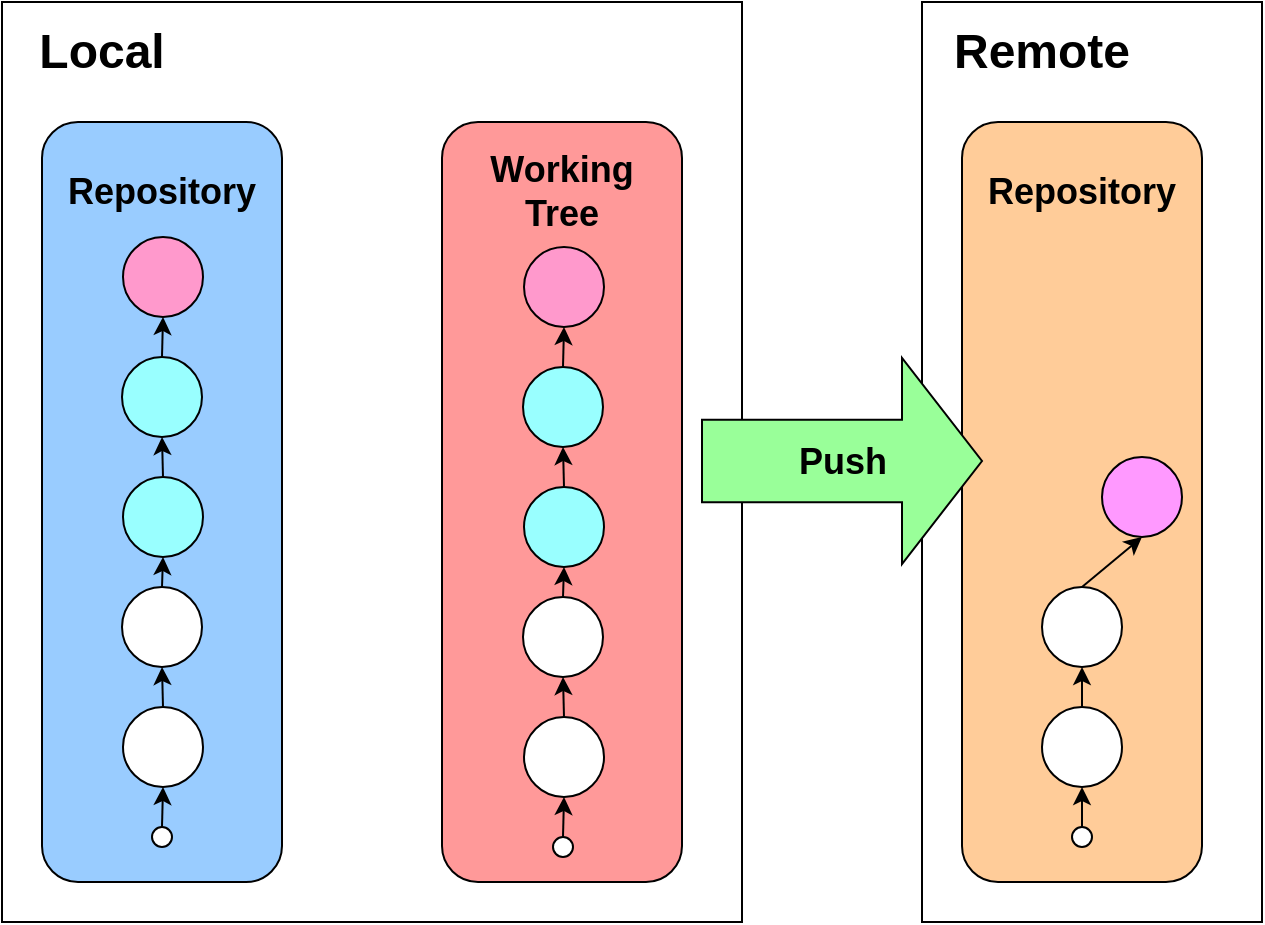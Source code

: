 <mxfile version="12.2.7" type="device" pages="1"><diagram id="WRBOo4TGnX6DETvovYu4" name="Page-1"><mxGraphModel dx="870" dy="414" grid="1" gridSize="10" guides="1" tooltips="1" connect="1" arrows="1" fold="1" page="1" pageScale="1" pageWidth="827" pageHeight="1169" math="0" shadow="0"><root><mxCell id="0"/><mxCell id="1" parent="0"/><mxCell id="8rNky09ULqv0GNwRWdFd-1" value="" style="rounded=0;whiteSpace=wrap;html=1;" vertex="1" parent="1"><mxGeometry x="20" y="20" width="370" height="460" as="geometry"/></mxCell><mxCell id="8rNky09ULqv0GNwRWdFd-2" value="&lt;font style=&quot;font-size: 24px&quot;&gt;&lt;b&gt;Local&lt;/b&gt;&lt;/font&gt;" style="text;html=1;strokeColor=none;fillColor=none;align=center;verticalAlign=middle;whiteSpace=wrap;rounded=0;" vertex="1" parent="1"><mxGeometry x="30" y="30" width="80" height="30" as="geometry"/></mxCell><mxCell id="8rNky09ULqv0GNwRWdFd-3" value="" style="rounded=1;whiteSpace=wrap;html=1;fillColor=#99CCFF;" vertex="1" parent="1"><mxGeometry x="40" y="80" width="120" height="380" as="geometry"/></mxCell><mxCell id="8rNky09ULqv0GNwRWdFd-4" value="&lt;font style=&quot;font-size: 18px&quot;&gt;&lt;b&gt;Repository&lt;/b&gt;&lt;/font&gt;" style="text;html=1;strokeColor=none;fillColor=none;align=center;verticalAlign=middle;whiteSpace=wrap;rounded=0;" vertex="1" parent="1"><mxGeometry x="45" y="100" width="110" height="30" as="geometry"/></mxCell><mxCell id="8rNky09ULqv0GNwRWdFd-5" value="" style="rounded=1;whiteSpace=wrap;html=1;fillColor=#FF9999;" vertex="1" parent="1"><mxGeometry x="240" y="80" width="120" height="380" as="geometry"/></mxCell><mxCell id="8rNky09ULqv0GNwRWdFd-6" value="&lt;font style=&quot;font-size: 18px&quot;&gt;&lt;b&gt;Working Tree&lt;/b&gt;&lt;/font&gt;" style="text;html=1;strokeColor=none;fillColor=none;align=center;verticalAlign=middle;whiteSpace=wrap;rounded=0;" vertex="1" parent="1"><mxGeometry x="255" y="90" width="90" height="50" as="geometry"/></mxCell><mxCell id="8rNky09ULqv0GNwRWdFd-7" value="" style="rounded=0;whiteSpace=wrap;html=1;" vertex="1" parent="1"><mxGeometry x="480" y="20" width="170" height="460" as="geometry"/></mxCell><mxCell id="8rNky09ULqv0GNwRWdFd-8" value="" style="rounded=1;whiteSpace=wrap;html=1;fillColor=#FFCC99;" vertex="1" parent="1"><mxGeometry x="500" y="80" width="120" height="380" as="geometry"/></mxCell><mxCell id="8rNky09ULqv0GNwRWdFd-9" value="&lt;font style=&quot;font-size: 24px&quot;&gt;&lt;b&gt;Remote&lt;/b&gt;&lt;/font&gt;" style="text;html=1;strokeColor=none;fillColor=none;align=center;verticalAlign=middle;whiteSpace=wrap;rounded=0;" vertex="1" parent="1"><mxGeometry x="490" y="30" width="100" height="30" as="geometry"/></mxCell><mxCell id="8rNky09ULqv0GNwRWdFd-10" value="&lt;font style=&quot;font-size: 18px&quot;&gt;&lt;b&gt;Repository&lt;/b&gt;&lt;/font&gt;" style="text;html=1;strokeColor=none;fillColor=none;align=center;verticalAlign=middle;whiteSpace=wrap;rounded=0;" vertex="1" parent="1"><mxGeometry x="505" y="100" width="110" height="30" as="geometry"/></mxCell><mxCell id="8rNky09ULqv0GNwRWdFd-11" value="" style="ellipse;whiteSpace=wrap;html=1;aspect=fixed;" vertex="1" parent="1"><mxGeometry x="295.5" y="437.5" width="10" height="10" as="geometry"/></mxCell><mxCell id="8rNky09ULqv0GNwRWdFd-12" value="" style="ellipse;whiteSpace=wrap;html=1;aspect=fixed;" vertex="1" parent="1"><mxGeometry x="281" y="377.5" width="40" height="40" as="geometry"/></mxCell><mxCell id="8rNky09ULqv0GNwRWdFd-13" value="" style="ellipse;whiteSpace=wrap;html=1;aspect=fixed;" vertex="1" parent="1"><mxGeometry x="280.5" y="317.5" width="40" height="40" as="geometry"/></mxCell><mxCell id="8rNky09ULqv0GNwRWdFd-14" value="" style="endArrow=classic;html=1;exitX=0.5;exitY=0;exitDx=0;exitDy=0;entryX=0.5;entryY=1;entryDx=0;entryDy=0;" edge="1" parent="1" source="8rNky09ULqv0GNwRWdFd-11" target="8rNky09ULqv0GNwRWdFd-12"><mxGeometry width="50" height="50" relative="1" as="geometry"><mxPoint x="160.5" y="407.5" as="sourcePoint"/><mxPoint x="210.5" y="357.5" as="targetPoint"/></mxGeometry></mxCell><mxCell id="8rNky09ULqv0GNwRWdFd-15" value="" style="endArrow=classic;html=1;exitX=0.5;exitY=0;exitDx=0;exitDy=0;entryX=0.5;entryY=1;entryDx=0;entryDy=0;" edge="1" parent="1" source="8rNky09ULqv0GNwRWdFd-12" target="8rNky09ULqv0GNwRWdFd-13"><mxGeometry width="50" height="50" relative="1" as="geometry"><mxPoint x="310.5" y="557.5" as="sourcePoint"/><mxPoint x="360.5" y="507.5" as="targetPoint"/></mxGeometry></mxCell><mxCell id="8rNky09ULqv0GNwRWdFd-21" value="" style="ellipse;whiteSpace=wrap;html=1;aspect=fixed;" vertex="1" parent="1"><mxGeometry x="555" y="432.5" width="10" height="10" as="geometry"/></mxCell><mxCell id="8rNky09ULqv0GNwRWdFd-22" value="" style="ellipse;whiteSpace=wrap;html=1;aspect=fixed;" vertex="1" parent="1"><mxGeometry x="540" y="372.5" width="40" height="40" as="geometry"/></mxCell><mxCell id="8rNky09ULqv0GNwRWdFd-23" value="" style="ellipse;whiteSpace=wrap;html=1;aspect=fixed;" vertex="1" parent="1"><mxGeometry x="540" y="312.5" width="40" height="40" as="geometry"/></mxCell><mxCell id="8rNky09ULqv0GNwRWdFd-24" value="" style="endArrow=classic;html=1;exitX=0.5;exitY=0;exitDx=0;exitDy=0;entryX=0.5;entryY=1;entryDx=0;entryDy=0;" edge="1" source="8rNky09ULqv0GNwRWdFd-21" target="8rNky09ULqv0GNwRWdFd-22" parent="1"><mxGeometry width="50" height="50" relative="1" as="geometry"><mxPoint x="420" y="402.5" as="sourcePoint"/><mxPoint x="470" y="352.5" as="targetPoint"/></mxGeometry></mxCell><mxCell id="8rNky09ULqv0GNwRWdFd-25" value="" style="endArrow=classic;html=1;exitX=0.5;exitY=0;exitDx=0;exitDy=0;entryX=0.5;entryY=1;entryDx=0;entryDy=0;" edge="1" source="8rNky09ULqv0GNwRWdFd-22" target="8rNky09ULqv0GNwRWdFd-23" parent="1"><mxGeometry width="50" height="50" relative="1" as="geometry"><mxPoint x="570" y="552.5" as="sourcePoint"/><mxPoint x="620" y="502.5" as="targetPoint"/></mxGeometry></mxCell><mxCell id="8rNky09ULqv0GNwRWdFd-26" value="" style="ellipse;whiteSpace=wrap;html=1;aspect=fixed;fillColor=#FF99FF;" vertex="1" parent="1"><mxGeometry x="570" y="247.5" width="40" height="40" as="geometry"/></mxCell><mxCell id="8rNky09ULqv0GNwRWdFd-27" value="" style="ellipse;whiteSpace=wrap;html=1;aspect=fixed;fillColor=#99FFFF;" vertex="1" parent="1"><mxGeometry x="281" y="262.5" width="40" height="40" as="geometry"/></mxCell><mxCell id="8rNky09ULqv0GNwRWdFd-28" value="" style="ellipse;whiteSpace=wrap;html=1;aspect=fixed;fillColor=#99FFFF;" vertex="1" parent="1"><mxGeometry x="280.5" y="202.5" width="40" height="40" as="geometry"/></mxCell><mxCell id="8rNky09ULqv0GNwRWdFd-29" value="" style="endArrow=classic;html=1;exitX=0.5;exitY=0;exitDx=0;exitDy=0;entryX=0.5;entryY=1;entryDx=0;entryDy=0;" edge="1" parent="1" source="8rNky09ULqv0GNwRWdFd-13" target="8rNky09ULqv0GNwRWdFd-27"><mxGeometry width="50" height="50" relative="1" as="geometry"><mxPoint x="100.5" y="387.5" as="sourcePoint"/><mxPoint x="150.5" y="337.5" as="targetPoint"/></mxGeometry></mxCell><mxCell id="8rNky09ULqv0GNwRWdFd-30" value="" style="endArrow=classic;html=1;exitX=0.5;exitY=0;exitDx=0;exitDy=0;entryX=0.5;entryY=1;entryDx=0;entryDy=0;" edge="1" parent="1" source="8rNky09ULqv0GNwRWdFd-27" target="8rNky09ULqv0GNwRWdFd-28"><mxGeometry width="50" height="50" relative="1" as="geometry"><mxPoint x="130.5" y="337.5" as="sourcePoint"/><mxPoint x="180.5" y="287.5" as="targetPoint"/></mxGeometry></mxCell><mxCell id="8rNky09ULqv0GNwRWdFd-31" value="" style="endArrow=classic;html=1;exitX=0.5;exitY=0;exitDx=0;exitDy=0;entryX=0.5;entryY=1;entryDx=0;entryDy=0;" edge="1" parent="1" source="8rNky09ULqv0GNwRWdFd-23" target="8rNky09ULqv0GNwRWdFd-26"><mxGeometry width="50" height="50" relative="1" as="geometry"><mxPoint x="420" y="322.5" as="sourcePoint"/><mxPoint x="470" y="272.5" as="targetPoint"/></mxGeometry></mxCell><mxCell id="8rNky09ULqv0GNwRWdFd-42" value="" style="ellipse;whiteSpace=wrap;html=1;aspect=fixed;fillColor=#FF99CC;" vertex="1" parent="1"><mxGeometry x="281" y="142.5" width="40" height="40" as="geometry"/></mxCell><mxCell id="8rNky09ULqv0GNwRWdFd-44" value="" style="endArrow=classic;html=1;exitX=0.5;exitY=0;exitDx=0;exitDy=0;entryX=0.5;entryY=1;entryDx=0;entryDy=0;" edge="1" parent="1" source="8rNky09ULqv0GNwRWdFd-28" target="8rNky09ULqv0GNwRWdFd-42"><mxGeometry width="50" height="50" relative="1" as="geometry"><mxPoint x="-110" y="360" as="sourcePoint"/><mxPoint x="-60" y="310" as="targetPoint"/></mxGeometry></mxCell><mxCell id="8rNky09ULqv0GNwRWdFd-45" value="" style="ellipse;whiteSpace=wrap;html=1;aspect=fixed;" vertex="1" parent="1"><mxGeometry x="95" y="432.5" width="10" height="10" as="geometry"/></mxCell><mxCell id="8rNky09ULqv0GNwRWdFd-46" value="" style="ellipse;whiteSpace=wrap;html=1;aspect=fixed;" vertex="1" parent="1"><mxGeometry x="80.5" y="372.5" width="40" height="40" as="geometry"/></mxCell><mxCell id="8rNky09ULqv0GNwRWdFd-47" value="" style="ellipse;whiteSpace=wrap;html=1;aspect=fixed;" vertex="1" parent="1"><mxGeometry x="80" y="312.5" width="40" height="40" as="geometry"/></mxCell><mxCell id="8rNky09ULqv0GNwRWdFd-48" value="" style="endArrow=classic;html=1;exitX=0.5;exitY=0;exitDx=0;exitDy=0;entryX=0.5;entryY=1;entryDx=0;entryDy=0;" edge="1" source="8rNky09ULqv0GNwRWdFd-45" target="8rNky09ULqv0GNwRWdFd-46" parent="1"><mxGeometry width="50" height="50" relative="1" as="geometry"><mxPoint x="-40" y="402.5" as="sourcePoint"/><mxPoint x="10" y="352.5" as="targetPoint"/></mxGeometry></mxCell><mxCell id="8rNky09ULqv0GNwRWdFd-49" value="" style="endArrow=classic;html=1;exitX=0.5;exitY=0;exitDx=0;exitDy=0;entryX=0.5;entryY=1;entryDx=0;entryDy=0;" edge="1" source="8rNky09ULqv0GNwRWdFd-46" target="8rNky09ULqv0GNwRWdFd-47" parent="1"><mxGeometry width="50" height="50" relative="1" as="geometry"><mxPoint x="110" y="552.5" as="sourcePoint"/><mxPoint x="160" y="502.5" as="targetPoint"/></mxGeometry></mxCell><mxCell id="8rNky09ULqv0GNwRWdFd-50" value="" style="ellipse;whiteSpace=wrap;html=1;aspect=fixed;fillColor=#99FFFF;" vertex="1" parent="1"><mxGeometry x="80.5" y="257.5" width="40" height="40" as="geometry"/></mxCell><mxCell id="8rNky09ULqv0GNwRWdFd-51" value="" style="ellipse;whiteSpace=wrap;html=1;aspect=fixed;fillColor=#99FFFF;" vertex="1" parent="1"><mxGeometry x="80" y="197.5" width="40" height="40" as="geometry"/></mxCell><mxCell id="8rNky09ULqv0GNwRWdFd-52" value="" style="endArrow=classic;html=1;exitX=0.5;exitY=0;exitDx=0;exitDy=0;entryX=0.5;entryY=1;entryDx=0;entryDy=0;" edge="1" source="8rNky09ULqv0GNwRWdFd-47" target="8rNky09ULqv0GNwRWdFd-50" parent="1"><mxGeometry width="50" height="50" relative="1" as="geometry"><mxPoint x="-100" y="382.5" as="sourcePoint"/><mxPoint x="-50" y="332.5" as="targetPoint"/></mxGeometry></mxCell><mxCell id="8rNky09ULqv0GNwRWdFd-53" value="" style="endArrow=classic;html=1;exitX=0.5;exitY=0;exitDx=0;exitDy=0;entryX=0.5;entryY=1;entryDx=0;entryDy=0;" edge="1" source="8rNky09ULqv0GNwRWdFd-50" target="8rNky09ULqv0GNwRWdFd-51" parent="1"><mxGeometry width="50" height="50" relative="1" as="geometry"><mxPoint x="-70" y="332.5" as="sourcePoint"/><mxPoint x="-20" y="282.5" as="targetPoint"/></mxGeometry></mxCell><mxCell id="8rNky09ULqv0GNwRWdFd-54" value="" style="ellipse;whiteSpace=wrap;html=1;aspect=fixed;fillColor=#FF99CC;" vertex="1" parent="1"><mxGeometry x="80.5" y="137.5" width="40" height="40" as="geometry"/></mxCell><mxCell id="8rNky09ULqv0GNwRWdFd-55" value="" style="endArrow=classic;html=1;exitX=0.5;exitY=0;exitDx=0;exitDy=0;entryX=0.5;entryY=1;entryDx=0;entryDy=0;" edge="1" source="8rNky09ULqv0GNwRWdFd-51" target="8rNky09ULqv0GNwRWdFd-54" parent="1"><mxGeometry width="50" height="50" relative="1" as="geometry"><mxPoint x="-310.5" y="355" as="sourcePoint"/><mxPoint x="-260.5" y="305" as="targetPoint"/></mxGeometry></mxCell><mxCell id="8rNky09ULqv0GNwRWdFd-56" value="&lt;b&gt;&lt;font style=&quot;font-size: 18px&quot;&gt;Push&lt;/font&gt;&lt;/b&gt;" style="html=1;shadow=0;dashed=0;align=center;verticalAlign=middle;shape=mxgraph.arrows2.arrow;dy=0.6;dx=40;notch=0;strokeColor=#000000;fillColor=#99FF99;" vertex="1" parent="1"><mxGeometry x="370" y="198" width="140" height="103" as="geometry"/></mxCell></root></mxGraphModel></diagram></mxfile>